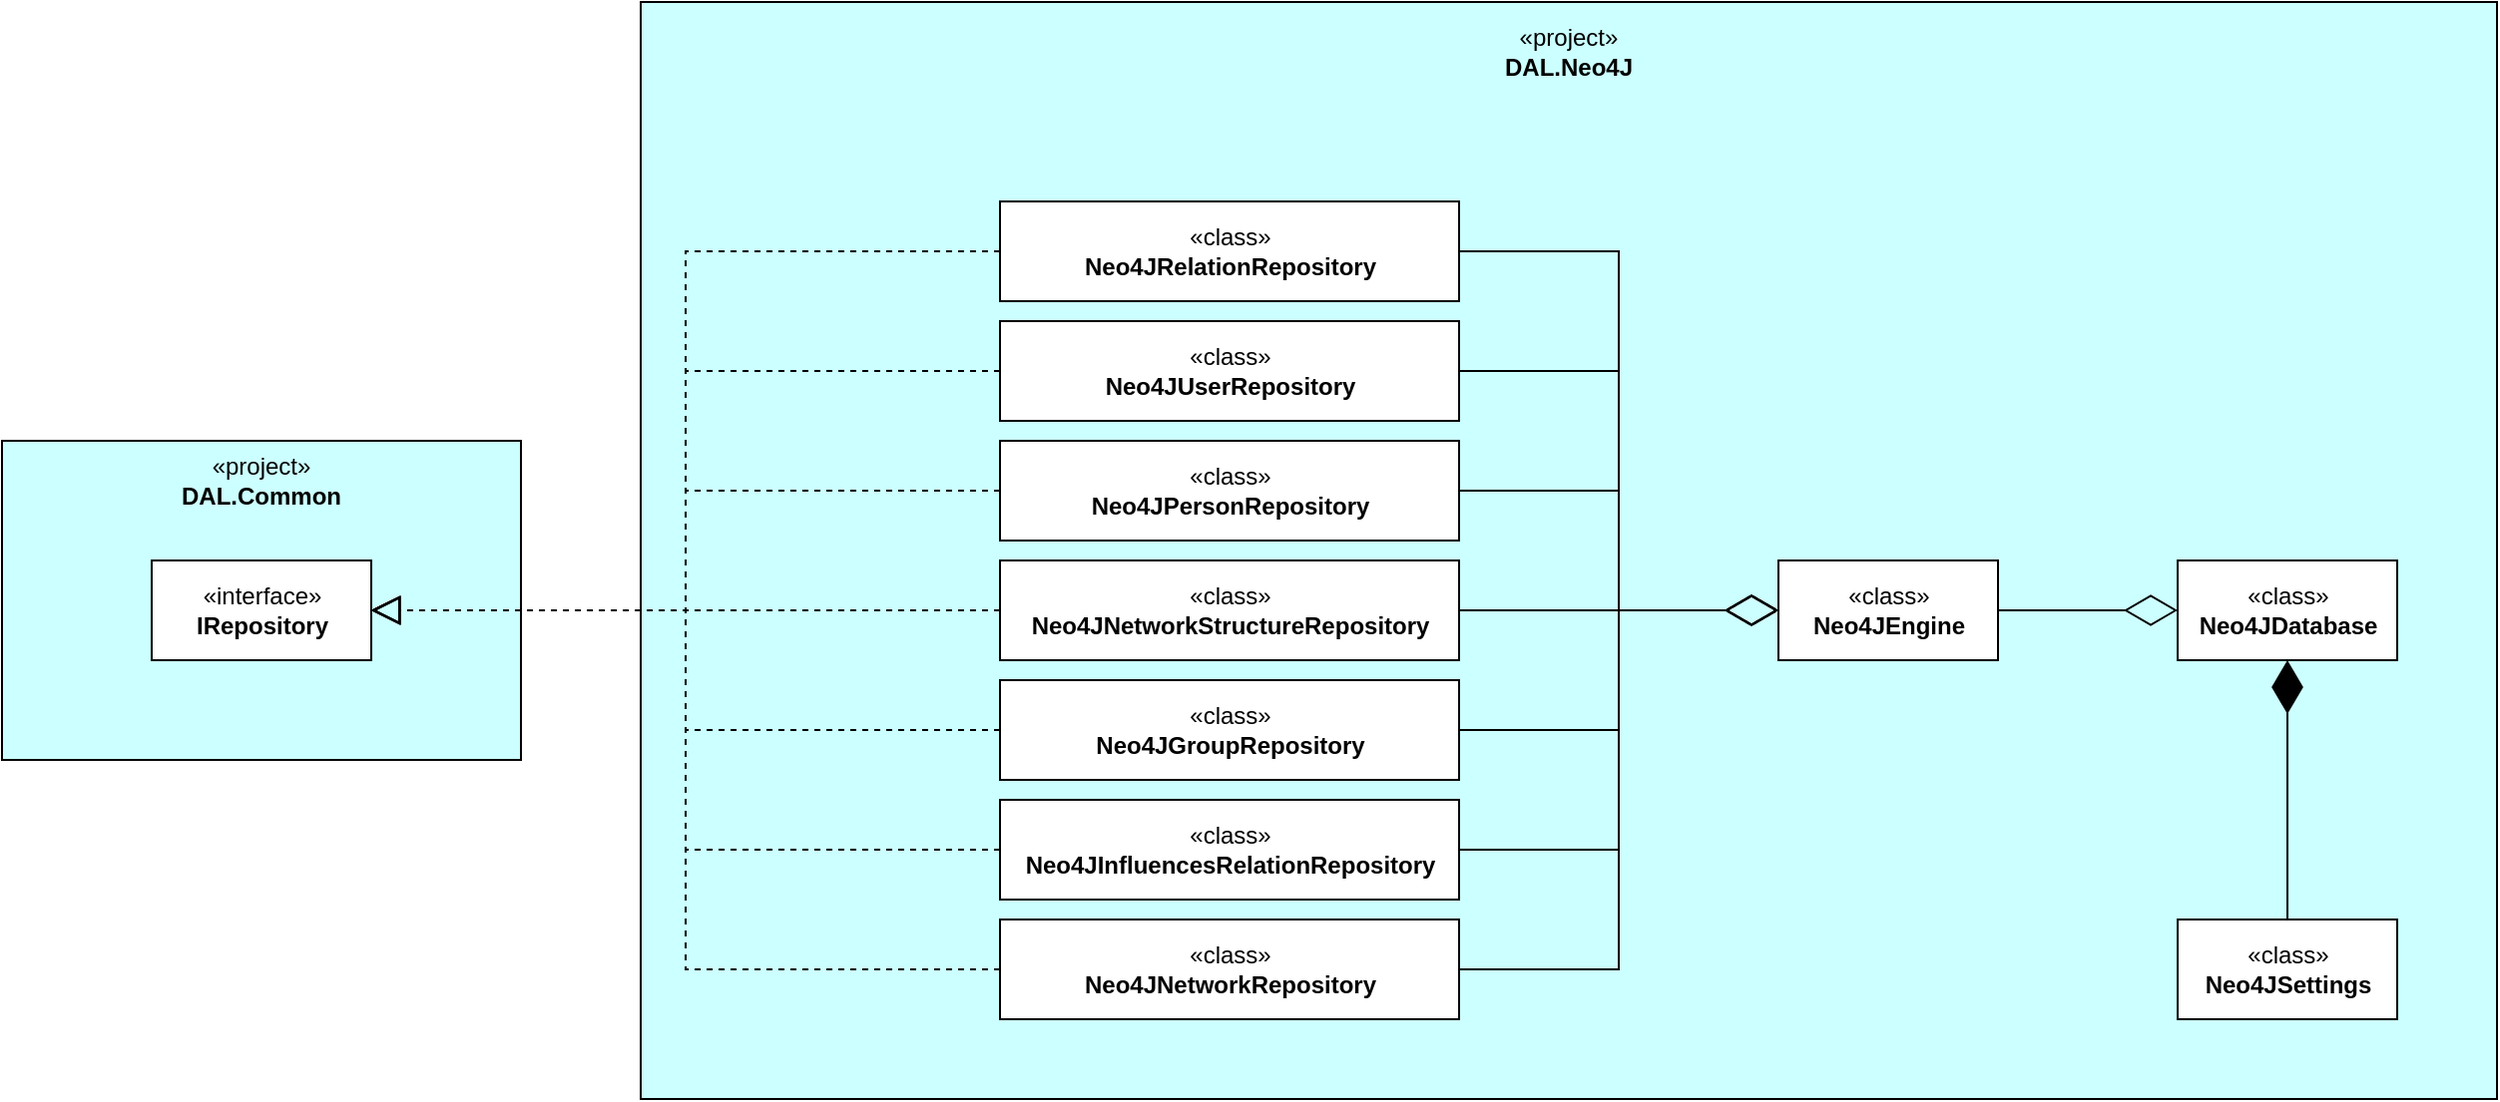 <mxfile version="15.7.3" type="device"><diagram id="PUmsF1ZWuOhw8FfqAPKt" name="Seite-1"><mxGraphModel dx="2249" dy="857" grid="1" gridSize="10" guides="1" tooltips="1" connect="1" arrows="1" fold="1" page="1" pageScale="1" pageWidth="827" pageHeight="1169" math="0" shadow="0"><root><mxCell id="0"/><mxCell id="1" parent="0"/><mxCell id="wzizQKwCLUR3qvHu4AyF-8" value="" style="rounded=0;whiteSpace=wrap;html=1;fillColor=#CCFFFF;" vertex="1" parent="1"><mxGeometry x="30" y="80" width="930" height="550" as="geometry"/></mxCell><mxCell id="wzizQKwCLUR3qvHu4AyF-12" value="«class»&lt;br&gt;&lt;b&gt;Neo4JDatabase&lt;/b&gt;" style="html=1;" vertex="1" parent="1"><mxGeometry x="800" y="360" width="110" height="50" as="geometry"/></mxCell><mxCell id="wzizQKwCLUR3qvHu4AyF-10" value="&lt;span&gt;«project»&lt;/span&gt;&lt;br&gt;&lt;b&gt;DAL.Neo4J&lt;/b&gt;" style="text;html=1;strokeColor=none;fillColor=none;align=center;verticalAlign=middle;whiteSpace=wrap;rounded=0;" vertex="1" parent="1"><mxGeometry x="433.94" y="80" width="122.12" height="50" as="geometry"/></mxCell><mxCell id="wzizQKwCLUR3qvHu4AyF-6" value="" style="group" vertex="1" connectable="0" parent="1"><mxGeometry x="-290" y="300" width="260" height="160" as="geometry"/></mxCell><mxCell id="wzizQKwCLUR3qvHu4AyF-4" value="" style="rounded=0;whiteSpace=wrap;html=1;fillColor=#CCFFFF;" vertex="1" parent="wzizQKwCLUR3qvHu4AyF-6"><mxGeometry width="260" height="160" as="geometry"/></mxCell><mxCell id="wzizQKwCLUR3qvHu4AyF-3" value="«interface»&lt;br&gt;&lt;b&gt;IRepository&lt;/b&gt;" style="html=1;" vertex="1" parent="wzizQKwCLUR3qvHu4AyF-6"><mxGeometry x="75" y="60" width="110" height="50" as="geometry"/></mxCell><mxCell id="wzizQKwCLUR3qvHu4AyF-5" value="&lt;span&gt;«project»&lt;/span&gt;&lt;br&gt;&lt;b&gt;DAL.Common&lt;/b&gt;" style="text;html=1;strokeColor=none;fillColor=none;align=center;verticalAlign=middle;whiteSpace=wrap;rounded=0;" vertex="1" parent="wzizQKwCLUR3qvHu4AyF-6"><mxGeometry x="75" width="110" height="40" as="geometry"/></mxCell><mxCell id="wzizQKwCLUR3qvHu4AyF-11" value="«class»&lt;br&gt;&lt;b&gt;Neo4JEngine&lt;/b&gt;" style="html=1;" vertex="1" parent="1"><mxGeometry x="600" y="360" width="110" height="50" as="geometry"/></mxCell><mxCell id="wzizQKwCLUR3qvHu4AyF-15" value="«class»&lt;br&gt;&lt;b&gt;Neo4JGroupRepository&lt;/b&gt;" style="html=1;" vertex="1" parent="1"><mxGeometry x="210" y="420" width="230" height="50" as="geometry"/></mxCell><mxCell id="wzizQKwCLUR3qvHu4AyF-16" value="«class»&lt;br&gt;&lt;b&gt;Neo4JInfluencesRelationRepository&lt;/b&gt;" style="html=1;" vertex="1" parent="1"><mxGeometry x="210" y="480" width="230" height="50" as="geometry"/></mxCell><mxCell id="wzizQKwCLUR3qvHu4AyF-17" value="«class»&lt;br&gt;&lt;b&gt;Neo4JNetworkRepository&lt;/b&gt;" style="html=1;" vertex="1" parent="1"><mxGeometry x="210" y="540" width="230" height="50" as="geometry"/></mxCell><mxCell id="wzizQKwCLUR3qvHu4AyF-18" value="«class»&lt;br&gt;&lt;b&gt;Neo4JNetworkStructureRepository&lt;/b&gt;" style="html=1;" vertex="1" parent="1"><mxGeometry x="210" y="360" width="230" height="50" as="geometry"/></mxCell><mxCell id="wzizQKwCLUR3qvHu4AyF-19" value="«class»&lt;br&gt;&lt;b&gt;Neo4JPersonRepository&lt;/b&gt;" style="html=1;" vertex="1" parent="1"><mxGeometry x="210" y="300" width="230" height="50" as="geometry"/></mxCell><mxCell id="wzizQKwCLUR3qvHu4AyF-20" value="«class»&lt;br&gt;&lt;b&gt;Neo4JRelationRepository&lt;/b&gt;" style="html=1;" vertex="1" parent="1"><mxGeometry x="210" y="180" width="230" height="50" as="geometry"/></mxCell><mxCell id="wzizQKwCLUR3qvHu4AyF-21" value="«class»&lt;br&gt;&lt;b&gt;Neo4JUserRepository&lt;/b&gt;" style="html=1;" vertex="1" parent="1"><mxGeometry x="210" y="240" width="230" height="50" as="geometry"/></mxCell><mxCell id="wzizQKwCLUR3qvHu4AyF-22" value="«class»&lt;br&gt;&lt;b&gt;Neo4JSettings&lt;/b&gt;" style="html=1;" vertex="1" parent="1"><mxGeometry x="800" y="540" width="110" height="50" as="geometry"/></mxCell><mxCell id="wzizQKwCLUR3qvHu4AyF-23" value="" style="endArrow=diamondThin;endFill=1;endSize=24;html=1;rounded=0;edgeStyle=orthogonalEdgeStyle;" edge="1" parent="1" source="wzizQKwCLUR3qvHu4AyF-22" target="wzizQKwCLUR3qvHu4AyF-12"><mxGeometry width="160" relative="1" as="geometry"><mxPoint x="270" y="530" as="sourcePoint"/><mxPoint x="430" y="530" as="targetPoint"/></mxGeometry></mxCell><mxCell id="wzizQKwCLUR3qvHu4AyF-24" value="" style="endArrow=diamondThin;endFill=0;endSize=24;html=1;rounded=0;edgeStyle=elbowEdgeStyle;" edge="1" parent="1" source="wzizQKwCLUR3qvHu4AyF-15" target="wzizQKwCLUR3qvHu4AyF-11"><mxGeometry width="160" relative="1" as="geometry"><mxPoint x="400" y="600" as="sourcePoint"/><mxPoint x="560" y="600" as="targetPoint"/></mxGeometry></mxCell><mxCell id="wzizQKwCLUR3qvHu4AyF-25" value="" style="endArrow=diamondThin;endFill=0;endSize=24;html=1;rounded=0;edgeStyle=elbowEdgeStyle;" edge="1" parent="1" source="wzizQKwCLUR3qvHu4AyF-16" target="wzizQKwCLUR3qvHu4AyF-11"><mxGeometry width="160" relative="1" as="geometry"><mxPoint x="690" y="485" as="sourcePoint"/><mxPoint x="500" y="505" as="targetPoint"/></mxGeometry></mxCell><mxCell id="wzizQKwCLUR3qvHu4AyF-26" value="" style="endArrow=diamondThin;endFill=0;endSize=24;html=1;rounded=0;edgeStyle=elbowEdgeStyle;" edge="1" parent="1" source="wzizQKwCLUR3qvHu4AyF-17" target="wzizQKwCLUR3qvHu4AyF-11"><mxGeometry width="160" relative="1" as="geometry"><mxPoint x="690" y="535" as="sourcePoint"/><mxPoint x="500" y="505" as="targetPoint"/></mxGeometry></mxCell><mxCell id="wzizQKwCLUR3qvHu4AyF-27" value="" style="endArrow=diamondThin;endFill=0;endSize=24;html=1;rounded=0;edgeStyle=elbowEdgeStyle;" edge="1" parent="1" source="wzizQKwCLUR3qvHu4AyF-18" target="wzizQKwCLUR3qvHu4AyF-11"><mxGeometry width="160" relative="1" as="geometry"><mxPoint x="690" y="585" as="sourcePoint"/><mxPoint x="445.034" y="530" as="targetPoint"/></mxGeometry></mxCell><mxCell id="wzizQKwCLUR3qvHu4AyF-28" value="" style="endArrow=diamondThin;endFill=0;endSize=24;html=1;rounded=0;edgeStyle=elbowEdgeStyle;" edge="1" parent="1" source="wzizQKwCLUR3qvHu4AyF-19" target="wzizQKwCLUR3qvHu4AyF-11"><mxGeometry width="160" relative="1" as="geometry"><mxPoint x="690" y="635" as="sourcePoint"/><mxPoint x="445.034" y="530" as="targetPoint"/></mxGeometry></mxCell><mxCell id="wzizQKwCLUR3qvHu4AyF-29" value="" style="endArrow=diamondThin;endFill=0;endSize=24;html=1;rounded=0;edgeStyle=elbowEdgeStyle;" edge="1" parent="1" source="wzizQKwCLUR3qvHu4AyF-20" target="wzizQKwCLUR3qvHu4AyF-11"><mxGeometry width="160" relative="1" as="geometry"><mxPoint x="690" y="685" as="sourcePoint"/><mxPoint x="445.034" y="530" as="targetPoint"/></mxGeometry></mxCell><mxCell id="wzizQKwCLUR3qvHu4AyF-30" value="" style="endArrow=diamondThin;endFill=0;endSize=24;html=1;rounded=0;edgeStyle=elbowEdgeStyle;" edge="1" parent="1" source="wzizQKwCLUR3qvHu4AyF-21" target="wzizQKwCLUR3qvHu4AyF-11"><mxGeometry width="160" relative="1" as="geometry"><mxPoint x="690" y="735" as="sourcePoint"/><mxPoint x="445.034" y="530" as="targetPoint"/></mxGeometry></mxCell><mxCell id="wzizQKwCLUR3qvHu4AyF-31" value="" style="endArrow=block;dashed=1;endFill=0;endSize=12;html=1;rounded=0;edgeStyle=elbowEdgeStyle;" edge="1" parent="1" source="wzizQKwCLUR3qvHu4AyF-15" target="wzizQKwCLUR3qvHu4AyF-3"><mxGeometry width="160" relative="1" as="geometry"><mxPoint x="560" y="460" as="sourcePoint"/><mxPoint x="400" y="460" as="targetPoint"/></mxGeometry></mxCell><mxCell id="wzizQKwCLUR3qvHu4AyF-32" value="" style="endArrow=block;dashed=1;endFill=0;endSize=12;html=1;rounded=0;edgeStyle=elbowEdgeStyle;" edge="1" parent="1" source="wzizQKwCLUR3qvHu4AyF-16" target="wzizQKwCLUR3qvHu4AyF-3"><mxGeometry width="160" relative="1" as="geometry"><mxPoint x="745.034" y="460" as="sourcePoint"/><mxPoint x="485" y="245" as="targetPoint"/></mxGeometry></mxCell><mxCell id="wzizQKwCLUR3qvHu4AyF-33" value="" style="endArrow=block;dashed=1;endFill=0;endSize=12;html=1;rounded=0;edgeStyle=elbowEdgeStyle;" edge="1" parent="1" source="wzizQKwCLUR3qvHu4AyF-17" target="wzizQKwCLUR3qvHu4AyF-3"><mxGeometry width="160" relative="1" as="geometry"><mxPoint x="745.034" y="510" as="sourcePoint"/><mxPoint x="485" y="245" as="targetPoint"/></mxGeometry></mxCell><mxCell id="wzizQKwCLUR3qvHu4AyF-34" value="" style="endArrow=block;dashed=1;endFill=0;endSize=12;html=1;rounded=0;edgeStyle=elbowEdgeStyle;" edge="1" parent="1" source="wzizQKwCLUR3qvHu4AyF-18" target="wzizQKwCLUR3qvHu4AyF-3"><mxGeometry width="160" relative="1" as="geometry"><mxPoint x="745.034" y="560" as="sourcePoint"/><mxPoint x="485" y="245" as="targetPoint"/></mxGeometry></mxCell><mxCell id="wzizQKwCLUR3qvHu4AyF-35" value="" style="endArrow=block;dashed=1;endFill=0;endSize=12;html=1;rounded=0;edgeStyle=elbowEdgeStyle;" edge="1" parent="1" source="wzizQKwCLUR3qvHu4AyF-19" target="wzizQKwCLUR3qvHu4AyF-3"><mxGeometry width="160" relative="1" as="geometry"><mxPoint x="745.034" y="610" as="sourcePoint"/><mxPoint x="485" y="245" as="targetPoint"/></mxGeometry></mxCell><mxCell id="wzizQKwCLUR3qvHu4AyF-36" value="" style="endArrow=block;dashed=1;endFill=0;endSize=12;html=1;rounded=0;edgeStyle=elbowEdgeStyle;" edge="1" parent="1" source="wzizQKwCLUR3qvHu4AyF-20" target="wzizQKwCLUR3qvHu4AyF-3"><mxGeometry width="160" relative="1" as="geometry"><mxPoint x="745.034" y="660" as="sourcePoint"/><mxPoint x="485" y="245" as="targetPoint"/></mxGeometry></mxCell><mxCell id="wzizQKwCLUR3qvHu4AyF-37" value="" style="endArrow=block;dashed=1;endFill=0;endSize=12;html=1;rounded=0;edgeStyle=elbowEdgeStyle;" edge="1" parent="1" source="wzizQKwCLUR3qvHu4AyF-21" target="wzizQKwCLUR3qvHu4AyF-3"><mxGeometry width="160" relative="1" as="geometry"><mxPoint x="745.034" y="710" as="sourcePoint"/><mxPoint x="485" y="245" as="targetPoint"/></mxGeometry></mxCell><mxCell id="wzizQKwCLUR3qvHu4AyF-40" value="" style="endArrow=diamondThin;endFill=0;endSize=24;html=1;rounded=0;edgeStyle=orthogonalEdgeStyle;" edge="1" parent="1" source="wzizQKwCLUR3qvHu4AyF-11" target="wzizQKwCLUR3qvHu4AyF-12"><mxGeometry width="160" relative="1" as="geometry"><mxPoint x="665" y="340" as="sourcePoint"/><mxPoint x="450" y="275" as="targetPoint"/></mxGeometry></mxCell></root></mxGraphModel></diagram></mxfile>